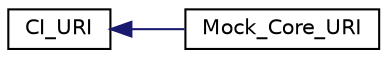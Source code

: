 digraph "Graphical Class Hierarchy"
{
 // LATEX_PDF_SIZE
  edge [fontname="Helvetica",fontsize="10",labelfontname="Helvetica",labelfontsize="10"];
  node [fontname="Helvetica",fontsize="10",shape=record];
  rankdir="LR";
  Node0 [label="CI_URI",height=0.2,width=0.4,color="black", fillcolor="white", style="filled",URL="$class_c_i___u_r_i.html",tooltip=" "];
  Node0 -> Node1 [dir="back",color="midnightblue",fontsize="10",style="solid",fontname="Helvetica"];
  Node1 [label="Mock_Core_URI",height=0.2,width=0.4,color="black", fillcolor="white", style="filled",URL="$class_mock___core___u_r_i.html",tooltip=" "];
}
